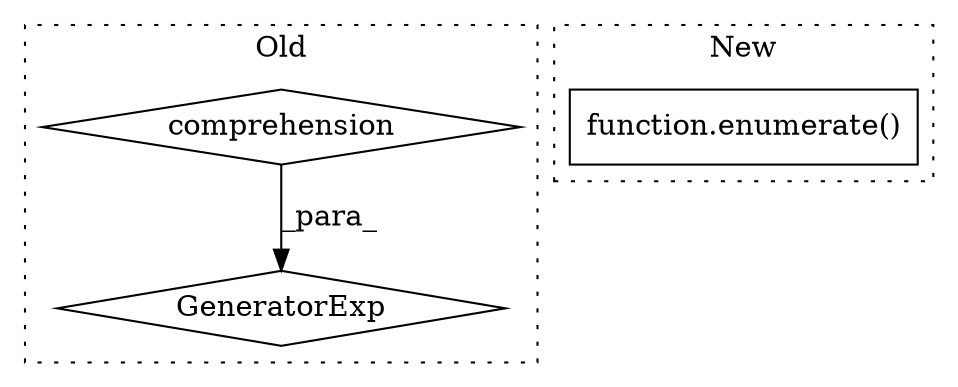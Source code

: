 digraph G {
subgraph cluster0 {
1 [label="GeneratorExp" a="55" s="7436" l="1" shape="diamond"];
3 [label="comprehension" a="45" s="7450" l="3" shape="diamond"];
label = "Old";
style="dotted";
}
subgraph cluster1 {
2 [label="function.enumerate()" a="75" s="7504,7521" l="10,1" shape="box"];
label = "New";
style="dotted";
}
3 -> 1 [label="_para_"];
}